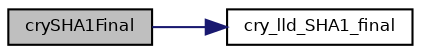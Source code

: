 digraph "crySHA1Final"
{
  bgcolor="transparent";
  edge [fontname="Helvetica",fontsize="8",labelfontname="Helvetica",labelfontsize="8"];
  node [fontname="Helvetica",fontsize="8",shape=record];
  rankdir="LR";
  Node54 [label="crySHA1Final",height=0.2,width=0.4,color="black", fillcolor="grey75", style="filled", fontcolor="black"];
  Node54 -> Node55 [color="midnightblue",fontsize="8",style="solid",fontname="Helvetica"];
  Node55 [label="cry_lld_SHA1_final",height=0.2,width=0.4,color="black",URL="$group___c_r_y_p_t_o.html#gac342628caa35f309b60e8ee19823d550",tooltip="Hash finalization using SHA1. "];
}
